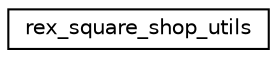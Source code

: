 digraph "Graphical Class Hierarchy"
{
  edge [fontname="Helvetica",fontsize="10",labelfontname="Helvetica",labelfontsize="10"];
  node [fontname="Helvetica",fontsize="10",shape=record];
  rankdir="LR";
  Node1 [label="rex_square_shop_utils",height=0.2,width=0.4,color="black", fillcolor="white", style="filled",URL="$classrex__square__shop__utils.html"];
}
